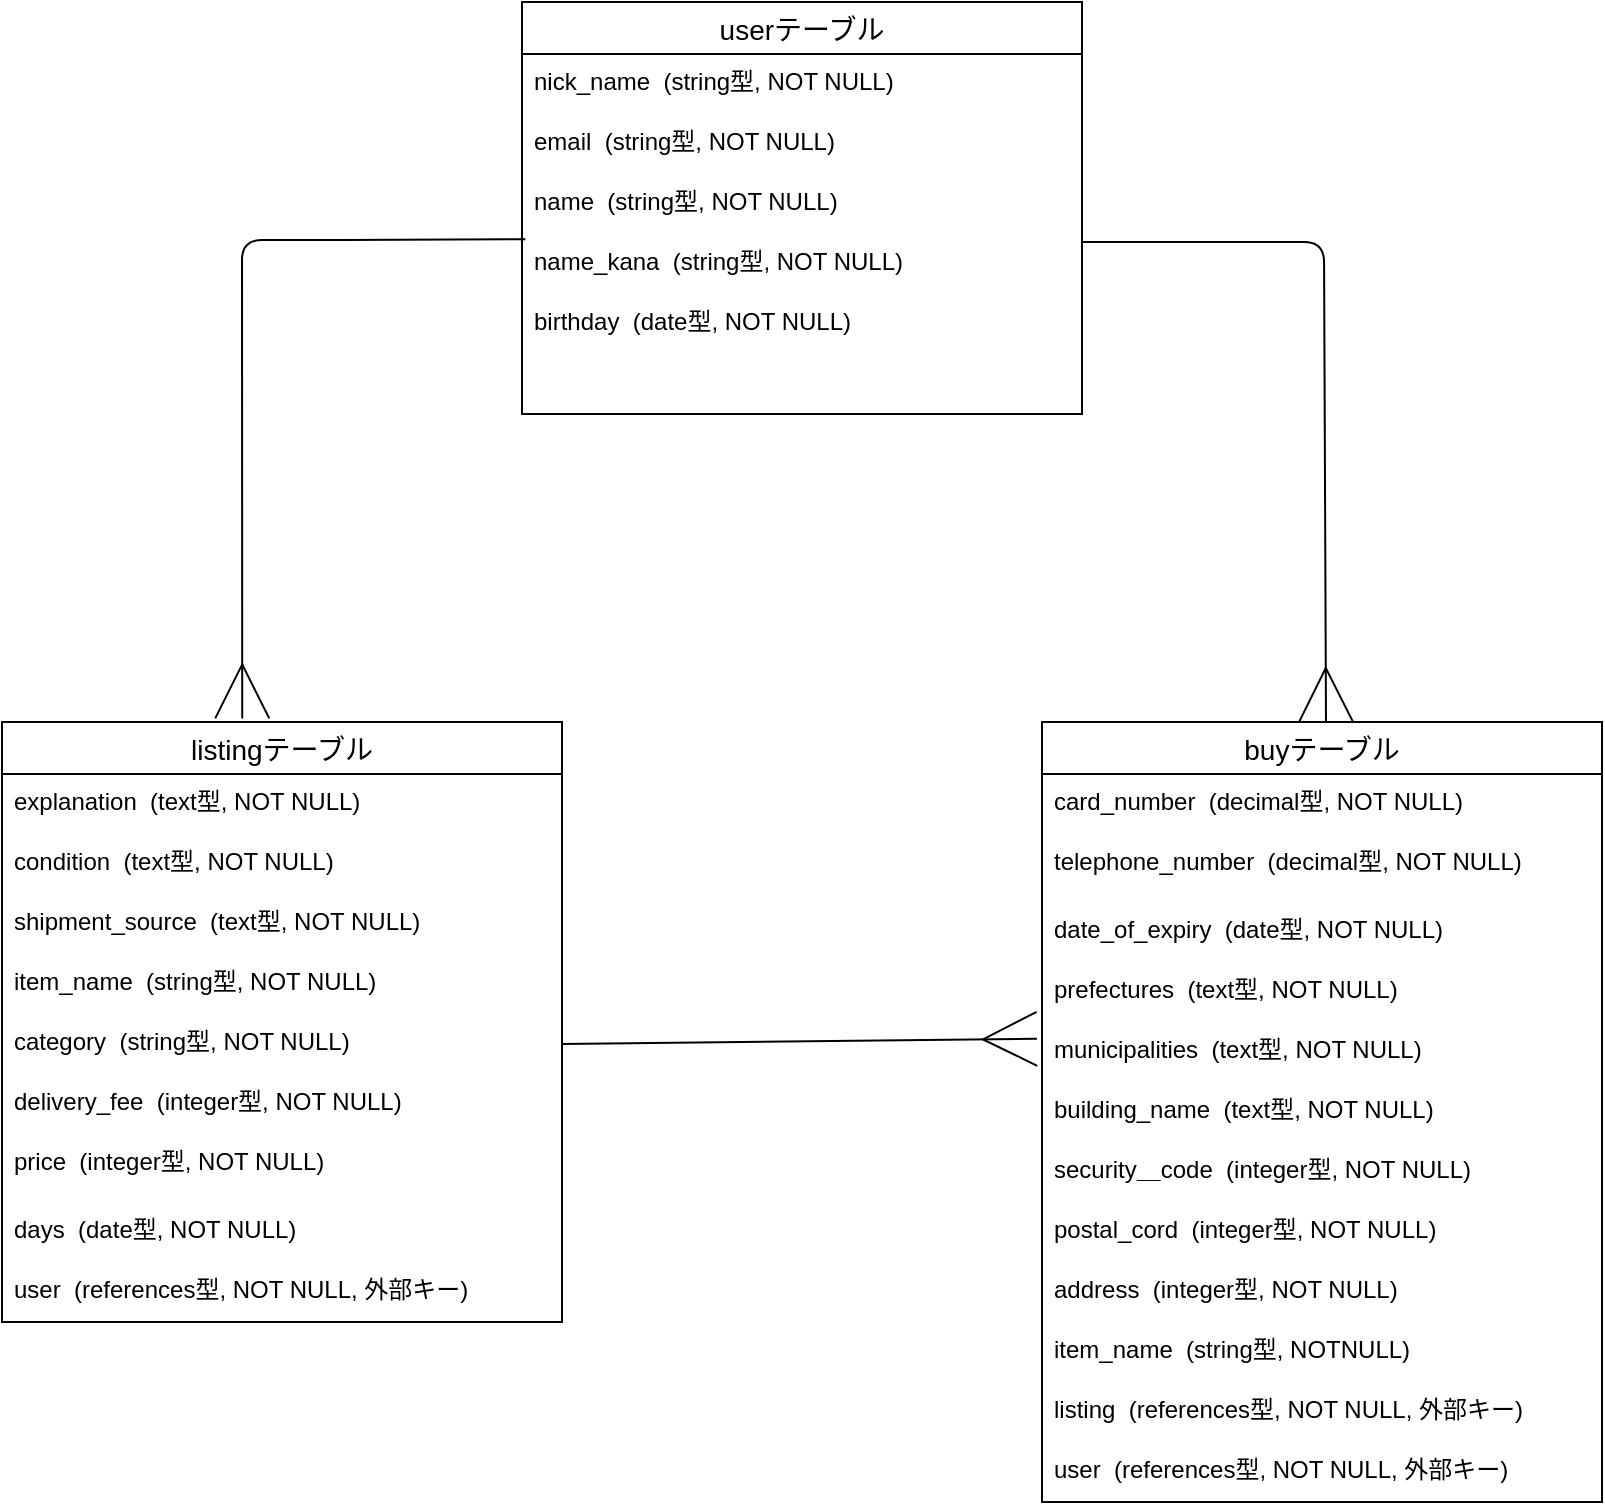 <mxfile>
    <diagram id="gJbHfe-NU-gCqVRGfuJL" name="ページ1">
        <mxGraphModel dx="403" dy="730" grid="1" gridSize="10" guides="1" tooltips="1" connect="1" arrows="1" fold="1" page="1" pageScale="1" pageWidth="827" pageHeight="1169" math="0" shadow="0">
            <root>
                <mxCell id="0"/>
                <mxCell id="1" parent="0"/>
                <mxCell id="68" style="edgeStyle=none;html=1;endArrow=ERmany;endFill=0;exitX=0.006;exitY=0.959;exitDx=0;exitDy=0;exitPerimeter=0;endSize=25;entryX=0.429;entryY=-0.006;entryDx=0;entryDy=0;entryPerimeter=0;" parent="1" target="38" edge="1">
                    <mxGeometry relative="1" as="geometry">
                        <mxPoint x="160" y="518" as="targetPoint"/>
                        <Array as="points">
                            <mxPoint x="160" y="279"/>
                            <mxPoint x="120" y="279"/>
                        </Array>
                        <mxPoint x="261.68" y="278.606" as="sourcePoint"/>
                    </mxGeometry>
                </mxCell>
                <mxCell id="34" value="userテーブル" style="swimlane;fontStyle=0;childLayout=stackLayout;horizontal=1;startSize=26;horizontalStack=0;resizeParent=1;resizeParentMax=0;resizeLast=0;collapsible=1;marginBottom=0;align=center;fontSize=14;" parent="1" vertex="1">
                    <mxGeometry x="260" y="160" width="280" height="206" as="geometry">
                        <mxRectangle x="60" y="390" width="50" height="26" as="alternateBounds"/>
                    </mxGeometry>
                </mxCell>
                <mxCell id="35" value="nick_name  (string型, NOT NULL)" style="text;strokeColor=none;fillColor=none;spacingLeft=4;spacingRight=4;overflow=hidden;rotatable=0;points=[[0,0.5],[1,0.5]];portConstraint=eastwest;fontSize=12;" parent="34" vertex="1">
                    <mxGeometry y="26" width="280" height="30" as="geometry"/>
                </mxCell>
                <mxCell id="37" value="email  (string型, NOT NULL)" style="text;strokeColor=none;fillColor=none;spacingLeft=4;spacingRight=4;overflow=hidden;rotatable=0;points=[[0,0.5],[1,0.5]];portConstraint=eastwest;fontSize=12;" parent="34" vertex="1">
                    <mxGeometry y="56" width="280" height="30" as="geometry"/>
                </mxCell>
                <mxCell id="47" value="name  (string型, NOT NULL)" style="text;strokeColor=none;fillColor=none;spacingLeft=4;spacingRight=4;overflow=hidden;rotatable=0;points=[[0,0.5],[1,0.5]];portConstraint=eastwest;fontSize=12;align=left;" parent="34" vertex="1">
                    <mxGeometry y="86" width="280" height="30" as="geometry"/>
                </mxCell>
                <mxCell id="48" value="name_kana  (string型, NOT NULL)" style="text;strokeColor=none;fillColor=none;spacingLeft=4;spacingRight=4;overflow=hidden;rotatable=0;points=[[0,0.5],[1,0.5]];portConstraint=eastwest;fontSize=12;align=left;" parent="34" vertex="1">
                    <mxGeometry y="116" width="280" height="30" as="geometry"/>
                </mxCell>
                <mxCell id="50" value="birthday  (date型, NOT NULL)" style="text;strokeColor=none;fillColor=none;spacingLeft=4;spacingRight=4;overflow=hidden;rotatable=0;points=[[0,0.5],[1,0.5]];portConstraint=eastwest;fontSize=12;align=left;" parent="34" vertex="1">
                    <mxGeometry y="146" width="280" height="60" as="geometry"/>
                </mxCell>
                <mxCell id="38" value="listingテーブル" style="swimlane;fontStyle=0;childLayout=stackLayout;horizontal=1;startSize=26;horizontalStack=0;resizeParent=1;resizeParentMax=0;resizeLast=0;collapsible=1;marginBottom=0;align=center;fontSize=14;" parent="1" vertex="1">
                    <mxGeometry y="520" width="280" height="300" as="geometry"/>
                </mxCell>
                <mxCell id="52" value="explanation  (text型, NOT NULL)" style="text;strokeColor=none;fillColor=none;spacingLeft=4;spacingRight=4;overflow=hidden;rotatable=0;points=[[0,0.5],[1,0.5]];portConstraint=eastwest;fontSize=12;align=left;" parent="38" vertex="1">
                    <mxGeometry y="26" width="280" height="30" as="geometry"/>
                </mxCell>
                <mxCell id="40" value="condition  (text型, NOT NULL)  " style="text;strokeColor=none;fillColor=none;spacingLeft=4;spacingRight=4;overflow=hidden;rotatable=0;points=[[0,0.5],[1,0.5]];portConstraint=eastwest;fontSize=12;" parent="38" vertex="1">
                    <mxGeometry y="56" width="280" height="30" as="geometry"/>
                </mxCell>
                <mxCell id="53" value="shipment_source  (text型, NOT NULL)" style="text;strokeColor=none;fillColor=none;spacingLeft=4;spacingRight=4;overflow=hidden;rotatable=0;points=[[0,0.5],[1,0.5]];portConstraint=eastwest;fontSize=12;align=left;" parent="38" vertex="1">
                    <mxGeometry y="86" width="280" height="30" as="geometry"/>
                </mxCell>
                <mxCell id="39" value="item_name  (string型, NOT NULL)" style="text;strokeColor=none;fillColor=none;spacingLeft=4;spacingRight=4;overflow=hidden;rotatable=0;points=[[0,0.5],[1,0.5]];portConstraint=eastwest;fontSize=12;" parent="38" vertex="1">
                    <mxGeometry y="116" width="280" height="30" as="geometry"/>
                </mxCell>
                <mxCell id="51" value="category  (string型, NOT NULL)" style="text;strokeColor=none;fillColor=none;spacingLeft=4;spacingRight=4;overflow=hidden;rotatable=0;points=[[0,0.5],[1,0.5]];portConstraint=eastwest;fontSize=12;align=left;" parent="38" vertex="1">
                    <mxGeometry y="146" width="280" height="30" as="geometry"/>
                </mxCell>
                <mxCell id="55" value="delivery_fee  (integer型, NOT NULL)  " style="text;strokeColor=none;fillColor=none;spacingLeft=4;spacingRight=4;overflow=hidden;rotatable=0;points=[[0,0.5],[1,0.5]];portConstraint=eastwest;fontSize=12;align=left;" parent="38" vertex="1">
                    <mxGeometry y="176" width="280" height="30" as="geometry"/>
                </mxCell>
                <mxCell id="41" value="price  (integer型, NOT NULL)" style="text;strokeColor=none;fillColor=none;spacingLeft=4;spacingRight=4;overflow=hidden;rotatable=0;points=[[0,0.5],[1,0.5]];portConstraint=eastwest;fontSize=12;" parent="38" vertex="1">
                    <mxGeometry y="206" width="280" height="34" as="geometry"/>
                </mxCell>
                <mxCell id="54" value="days  (date型, NOT NULL)" style="text;strokeColor=none;fillColor=none;spacingLeft=4;spacingRight=4;overflow=hidden;rotatable=0;points=[[0,0.5],[1,0.5]];portConstraint=eastwest;fontSize=12;align=left;" parent="38" vertex="1">
                    <mxGeometry y="240" width="280" height="30" as="geometry"/>
                </mxCell>
                <mxCell id="74" value="user  (references型, NOT NULL, 外部キー)" style="text;strokeColor=none;fillColor=none;spacingLeft=4;spacingRight=4;overflow=hidden;rotatable=0;points=[[0,0.5],[1,0.5]];portConstraint=eastwest;fontSize=12;" vertex="1" parent="38">
                    <mxGeometry y="270" width="280" height="30" as="geometry"/>
                </mxCell>
                <mxCell id="43" value="buyテーブル" style="swimlane;fontStyle=0;childLayout=stackLayout;horizontal=1;startSize=26;horizontalStack=0;resizeParent=1;resizeParentMax=0;resizeLast=0;collapsible=1;marginBottom=0;align=center;fontSize=14;" parent="1" vertex="1">
                    <mxGeometry x="520" y="520" width="280" height="390" as="geometry"/>
                </mxCell>
                <mxCell id="58" value="card_number  (decimal型, NOT NULL)" style="text;strokeColor=none;fillColor=none;spacingLeft=4;spacingRight=4;overflow=hidden;rotatable=0;points=[[0,0.5],[1,0.5]];portConstraint=eastwest;fontSize=12;align=left;" parent="43" vertex="1">
                    <mxGeometry y="26" width="280" height="30" as="geometry"/>
                </mxCell>
                <mxCell id="46" value="telephone_number  (decimal型, NOT NULL)" style="text;strokeColor=none;fillColor=none;spacingLeft=4;spacingRight=4;overflow=hidden;rotatable=0;points=[[0,0.5],[1,0.5]];portConstraint=eastwest;fontSize=12;" parent="43" vertex="1">
                    <mxGeometry y="56" width="280" height="34" as="geometry"/>
                </mxCell>
                <mxCell id="72" value="date_of_expiry  (date型, NOT NULL)" style="text;strokeColor=none;fillColor=none;spacingLeft=4;spacingRight=4;overflow=hidden;rotatable=0;points=[[0,0.5],[1,0.5]];portConstraint=eastwest;fontSize=12;align=left;" parent="43" vertex="1">
                    <mxGeometry y="90" width="280" height="30" as="geometry"/>
                </mxCell>
                <mxCell id="59" value="prefectures  (text型, NOT NULL)" style="text;strokeColor=none;fillColor=none;spacingLeft=4;spacingRight=4;overflow=hidden;rotatable=0;points=[[0,0.5],[1,0.5]];portConstraint=eastwest;fontSize=12;align=left;" parent="43" vertex="1">
                    <mxGeometry y="120" width="280" height="30" as="geometry"/>
                </mxCell>
                <mxCell id="60" value="municipalities  (text型, NOT NULL)" style="text;strokeColor=none;fillColor=none;spacingLeft=4;spacingRight=4;overflow=hidden;rotatable=0;points=[[0,0.5],[1,0.5]];portConstraint=eastwest;fontSize=12;align=left;" parent="43" vertex="1">
                    <mxGeometry y="150" width="280" height="30" as="geometry"/>
                </mxCell>
                <mxCell id="45" value="building_name  (text型, NOT NULL)" style="text;strokeColor=none;fillColor=none;spacingLeft=4;spacingRight=4;overflow=hidden;rotatable=0;points=[[0,0.5],[1,0.5]];portConstraint=eastwest;fontSize=12;" parent="43" vertex="1">
                    <mxGeometry y="180" width="280" height="30" as="geometry"/>
                </mxCell>
                <mxCell id="73" value="security＿code  (integer型, NOT NULL)" style="text;strokeColor=none;fillColor=none;spacingLeft=4;spacingRight=4;overflow=hidden;rotatable=0;points=[[0,0.5],[1,0.5]];portConstraint=eastwest;fontSize=12;align=left;" parent="43" vertex="1">
                    <mxGeometry y="210" width="280" height="30" as="geometry"/>
                </mxCell>
                <mxCell id="57" value="postal_cord  (integer型, NOT NULL)" style="text;strokeColor=none;fillColor=none;spacingLeft=4;spacingRight=4;overflow=hidden;rotatable=0;points=[[0,0.5],[1,0.5]];portConstraint=eastwest;fontSize=12;align=left;" parent="43" vertex="1">
                    <mxGeometry y="240" width="280" height="30" as="geometry"/>
                </mxCell>
                <mxCell id="62" value="address  (integer型, NOT NULL)" style="text;strokeColor=none;fillColor=none;spacingLeft=4;spacingRight=4;overflow=hidden;rotatable=0;points=[[0,0.5],[1,0.5]];portConstraint=eastwest;fontSize=12;align=left;" parent="43" vertex="1">
                    <mxGeometry y="270" width="280" height="30" as="geometry"/>
                </mxCell>
                <mxCell id="44" value="item_name  (string型, NOTNULL)" style="text;strokeColor=none;fillColor=none;spacingLeft=4;spacingRight=4;overflow=hidden;rotatable=0;points=[[0,0.5],[1,0.5]];portConstraint=eastwest;fontSize=12;" parent="43" vertex="1">
                    <mxGeometry y="300" width="280" height="30" as="geometry"/>
                </mxCell>
                <mxCell id="76" value="listing  (references型, NOT NULL, 外部キー)" style="text;strokeColor=none;fillColor=none;spacingLeft=4;spacingRight=4;overflow=hidden;rotatable=0;points=[[0,0.5],[1,0.5]];portConstraint=eastwest;fontSize=12;" vertex="1" parent="43">
                    <mxGeometry y="330" width="280" height="30" as="geometry"/>
                </mxCell>
                <mxCell id="77" value="user  (references型, NOT NULL, 外部キー)" style="text;strokeColor=none;fillColor=none;spacingLeft=4;spacingRight=4;overflow=hidden;rotatable=0;points=[[0,0.5],[1,0.5]];portConstraint=eastwest;fontSize=12;" vertex="1" parent="43">
                    <mxGeometry y="360" width="280" height="30" as="geometry"/>
                </mxCell>
                <mxCell id="69" style="edgeStyle=none;html=1;endArrow=ERmany;endFill=0;endSize=25;" parent="1" edge="1">
                    <mxGeometry relative="1" as="geometry">
                        <mxPoint x="662" y="520" as="targetPoint"/>
                        <mxPoint x="540" y="280" as="sourcePoint"/>
                        <Array as="points">
                            <mxPoint x="661" y="280"/>
                        </Array>
                    </mxGeometry>
                </mxCell>
                <mxCell id="70" style="edgeStyle=none;html=1;exitX=1;exitY=0.5;exitDx=0;exitDy=0;endArrow=ERmany;endFill=0;endSize=25;entryX=-0.009;entryY=0.28;entryDx=0;entryDy=0;entryPerimeter=0;" parent="1" source="51" target="60" edge="1">
                    <mxGeometry relative="1" as="geometry">
                        <mxPoint x="510" y="681" as="targetPoint"/>
                    </mxGeometry>
                </mxCell>
            </root>
        </mxGraphModel>
    </diagram>
</mxfile>